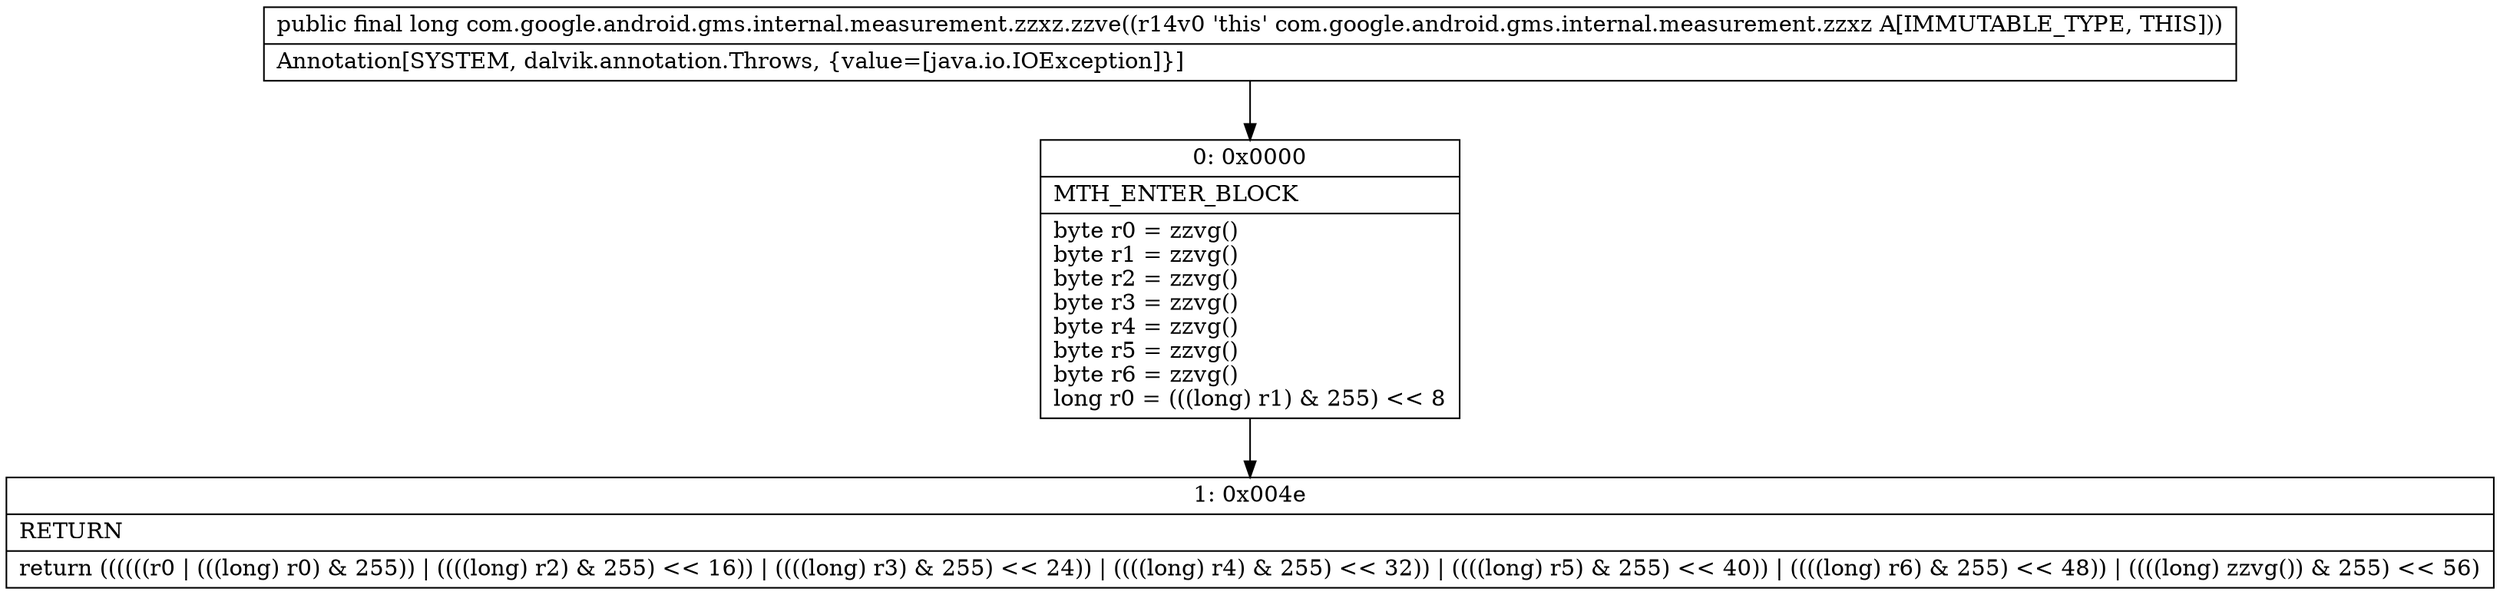 digraph "CFG forcom.google.android.gms.internal.measurement.zzxz.zzve()J" {
Node_0 [shape=record,label="{0\:\ 0x0000|MTH_ENTER_BLOCK\l|byte r0 = zzvg()\lbyte r1 = zzvg()\lbyte r2 = zzvg()\lbyte r3 = zzvg()\lbyte r4 = zzvg()\lbyte r5 = zzvg()\lbyte r6 = zzvg()\llong r0 = (((long) r1) & 255) \<\< 8\l}"];
Node_1 [shape=record,label="{1\:\ 0x004e|RETURN\l|return ((((((r0 \| (((long) r0) & 255)) \| ((((long) r2) & 255) \<\< 16)) \| ((((long) r3) & 255) \<\< 24)) \| ((((long) r4) & 255) \<\< 32)) \| ((((long) r5) & 255) \<\< 40)) \| ((((long) r6) & 255) \<\< 48)) \| ((((long) zzvg()) & 255) \<\< 56)\l}"];
MethodNode[shape=record,label="{public final long com.google.android.gms.internal.measurement.zzxz.zzve((r14v0 'this' com.google.android.gms.internal.measurement.zzxz A[IMMUTABLE_TYPE, THIS]))  | Annotation[SYSTEM, dalvik.annotation.Throws, \{value=[java.io.IOException]\}]\l}"];
MethodNode -> Node_0;
Node_0 -> Node_1;
}

